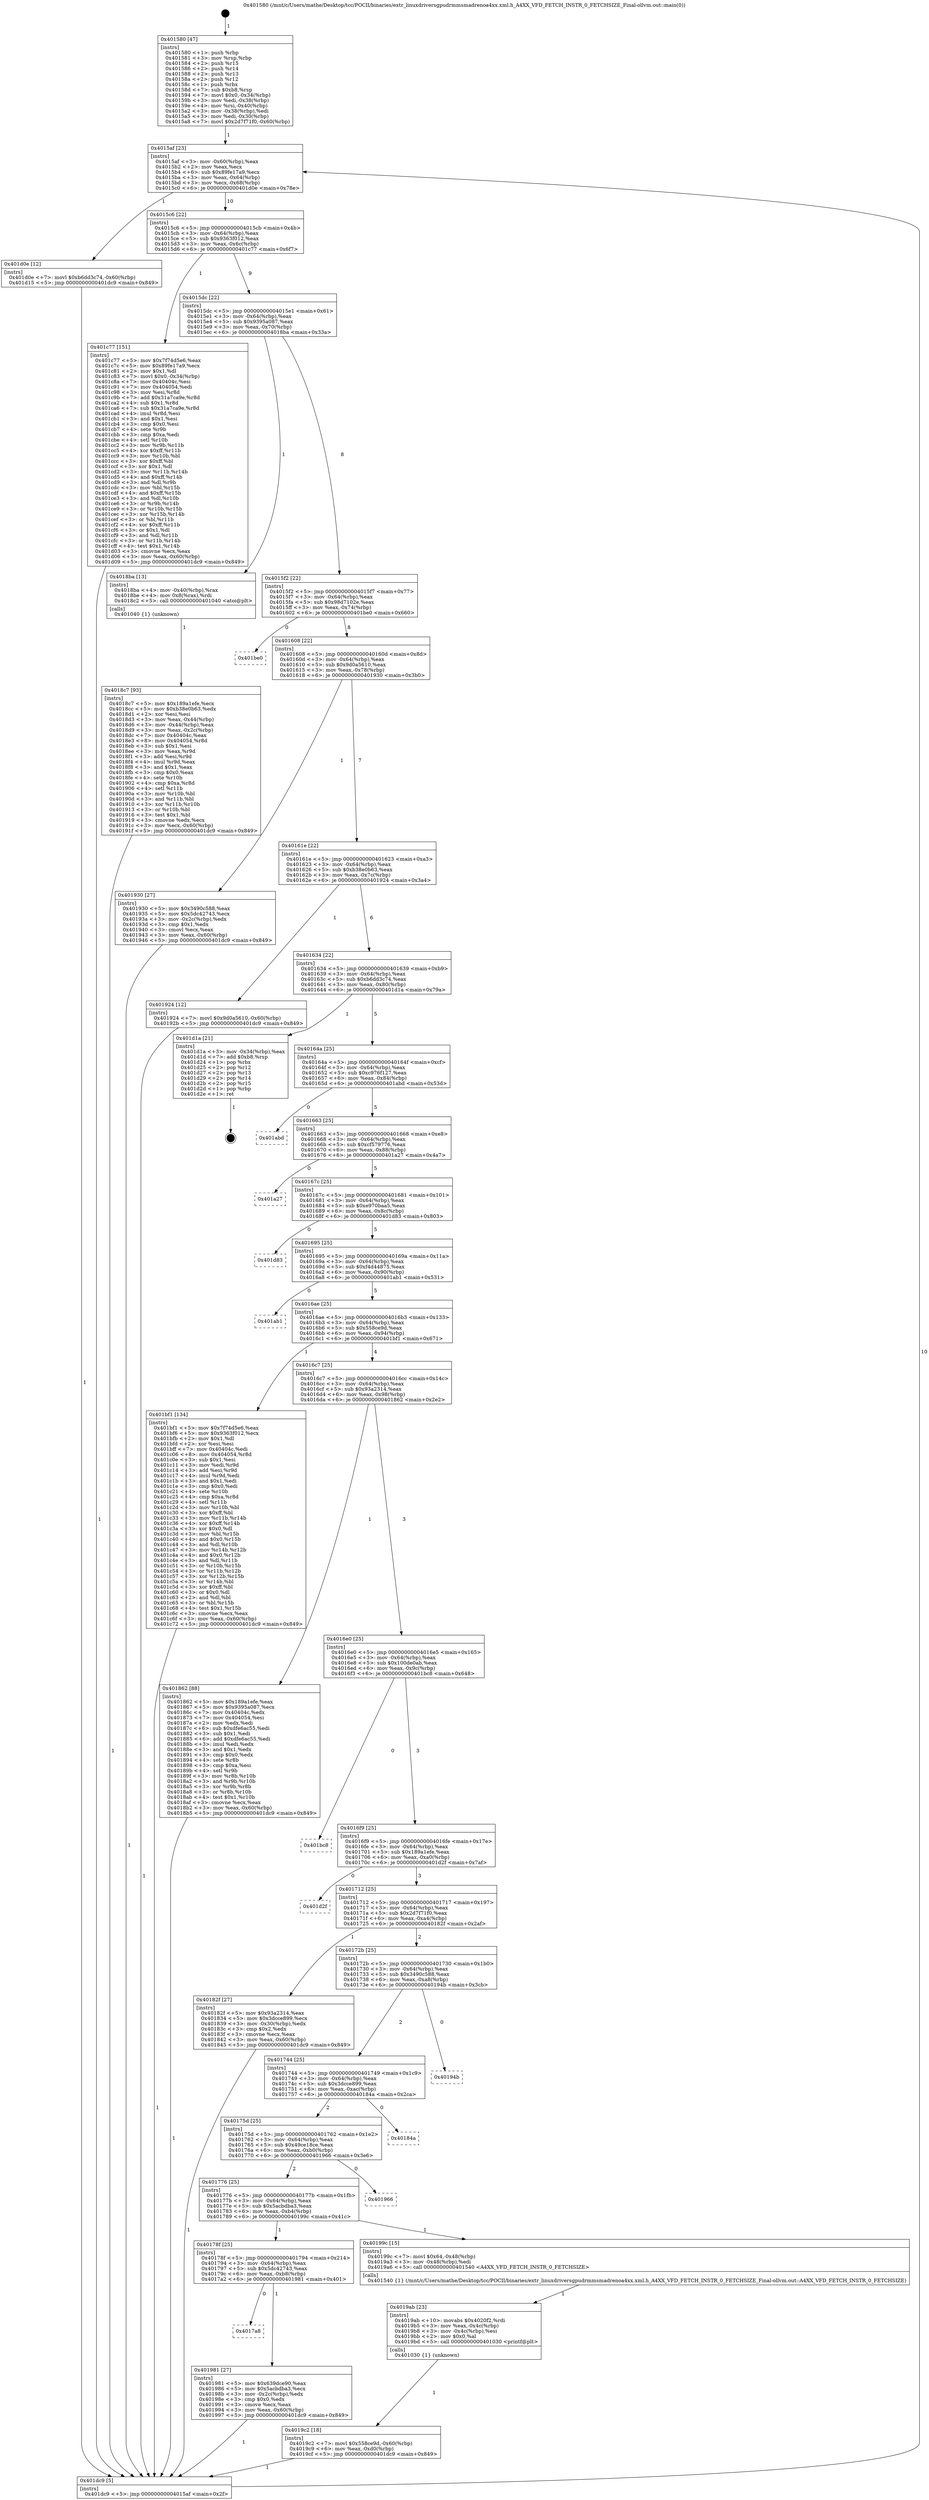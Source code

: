digraph "0x401580" {
  label = "0x401580 (/mnt/c/Users/mathe/Desktop/tcc/POCII/binaries/extr_linuxdriversgpudrmmsmadrenoa4xx.xml.h_A4XX_VFD_FETCH_INSTR_0_FETCHSIZE_Final-ollvm.out::main(0))"
  labelloc = "t"
  node[shape=record]

  Entry [label="",width=0.3,height=0.3,shape=circle,fillcolor=black,style=filled]
  "0x4015af" [label="{
     0x4015af [23]\l
     | [instrs]\l
     &nbsp;&nbsp;0x4015af \<+3\>: mov -0x60(%rbp),%eax\l
     &nbsp;&nbsp;0x4015b2 \<+2\>: mov %eax,%ecx\l
     &nbsp;&nbsp;0x4015b4 \<+6\>: sub $0x89fe17a9,%ecx\l
     &nbsp;&nbsp;0x4015ba \<+3\>: mov %eax,-0x64(%rbp)\l
     &nbsp;&nbsp;0x4015bd \<+3\>: mov %ecx,-0x68(%rbp)\l
     &nbsp;&nbsp;0x4015c0 \<+6\>: je 0000000000401d0e \<main+0x78e\>\l
  }"]
  "0x401d0e" [label="{
     0x401d0e [12]\l
     | [instrs]\l
     &nbsp;&nbsp;0x401d0e \<+7\>: movl $0xb6dd3c74,-0x60(%rbp)\l
     &nbsp;&nbsp;0x401d15 \<+5\>: jmp 0000000000401dc9 \<main+0x849\>\l
  }"]
  "0x4015c6" [label="{
     0x4015c6 [22]\l
     | [instrs]\l
     &nbsp;&nbsp;0x4015c6 \<+5\>: jmp 00000000004015cb \<main+0x4b\>\l
     &nbsp;&nbsp;0x4015cb \<+3\>: mov -0x64(%rbp),%eax\l
     &nbsp;&nbsp;0x4015ce \<+5\>: sub $0x9363f012,%eax\l
     &nbsp;&nbsp;0x4015d3 \<+3\>: mov %eax,-0x6c(%rbp)\l
     &nbsp;&nbsp;0x4015d6 \<+6\>: je 0000000000401c77 \<main+0x6f7\>\l
  }"]
  Exit [label="",width=0.3,height=0.3,shape=circle,fillcolor=black,style=filled,peripheries=2]
  "0x401c77" [label="{
     0x401c77 [151]\l
     | [instrs]\l
     &nbsp;&nbsp;0x401c77 \<+5\>: mov $0x7f74d5e6,%eax\l
     &nbsp;&nbsp;0x401c7c \<+5\>: mov $0x89fe17a9,%ecx\l
     &nbsp;&nbsp;0x401c81 \<+2\>: mov $0x1,%dl\l
     &nbsp;&nbsp;0x401c83 \<+7\>: movl $0x0,-0x34(%rbp)\l
     &nbsp;&nbsp;0x401c8a \<+7\>: mov 0x40404c,%esi\l
     &nbsp;&nbsp;0x401c91 \<+7\>: mov 0x404054,%edi\l
     &nbsp;&nbsp;0x401c98 \<+3\>: mov %esi,%r8d\l
     &nbsp;&nbsp;0x401c9b \<+7\>: add $0x31a7ca9e,%r8d\l
     &nbsp;&nbsp;0x401ca2 \<+4\>: sub $0x1,%r8d\l
     &nbsp;&nbsp;0x401ca6 \<+7\>: sub $0x31a7ca9e,%r8d\l
     &nbsp;&nbsp;0x401cad \<+4\>: imul %r8d,%esi\l
     &nbsp;&nbsp;0x401cb1 \<+3\>: and $0x1,%esi\l
     &nbsp;&nbsp;0x401cb4 \<+3\>: cmp $0x0,%esi\l
     &nbsp;&nbsp;0x401cb7 \<+4\>: sete %r9b\l
     &nbsp;&nbsp;0x401cbb \<+3\>: cmp $0xa,%edi\l
     &nbsp;&nbsp;0x401cbe \<+4\>: setl %r10b\l
     &nbsp;&nbsp;0x401cc2 \<+3\>: mov %r9b,%r11b\l
     &nbsp;&nbsp;0x401cc5 \<+4\>: xor $0xff,%r11b\l
     &nbsp;&nbsp;0x401cc9 \<+3\>: mov %r10b,%bl\l
     &nbsp;&nbsp;0x401ccc \<+3\>: xor $0xff,%bl\l
     &nbsp;&nbsp;0x401ccf \<+3\>: xor $0x1,%dl\l
     &nbsp;&nbsp;0x401cd2 \<+3\>: mov %r11b,%r14b\l
     &nbsp;&nbsp;0x401cd5 \<+4\>: and $0xff,%r14b\l
     &nbsp;&nbsp;0x401cd9 \<+3\>: and %dl,%r9b\l
     &nbsp;&nbsp;0x401cdc \<+3\>: mov %bl,%r15b\l
     &nbsp;&nbsp;0x401cdf \<+4\>: and $0xff,%r15b\l
     &nbsp;&nbsp;0x401ce3 \<+3\>: and %dl,%r10b\l
     &nbsp;&nbsp;0x401ce6 \<+3\>: or %r9b,%r14b\l
     &nbsp;&nbsp;0x401ce9 \<+3\>: or %r10b,%r15b\l
     &nbsp;&nbsp;0x401cec \<+3\>: xor %r15b,%r14b\l
     &nbsp;&nbsp;0x401cef \<+3\>: or %bl,%r11b\l
     &nbsp;&nbsp;0x401cf2 \<+4\>: xor $0xff,%r11b\l
     &nbsp;&nbsp;0x401cf6 \<+3\>: or $0x1,%dl\l
     &nbsp;&nbsp;0x401cf9 \<+3\>: and %dl,%r11b\l
     &nbsp;&nbsp;0x401cfc \<+3\>: or %r11b,%r14b\l
     &nbsp;&nbsp;0x401cff \<+4\>: test $0x1,%r14b\l
     &nbsp;&nbsp;0x401d03 \<+3\>: cmovne %ecx,%eax\l
     &nbsp;&nbsp;0x401d06 \<+3\>: mov %eax,-0x60(%rbp)\l
     &nbsp;&nbsp;0x401d09 \<+5\>: jmp 0000000000401dc9 \<main+0x849\>\l
  }"]
  "0x4015dc" [label="{
     0x4015dc [22]\l
     | [instrs]\l
     &nbsp;&nbsp;0x4015dc \<+5\>: jmp 00000000004015e1 \<main+0x61\>\l
     &nbsp;&nbsp;0x4015e1 \<+3\>: mov -0x64(%rbp),%eax\l
     &nbsp;&nbsp;0x4015e4 \<+5\>: sub $0x9395a087,%eax\l
     &nbsp;&nbsp;0x4015e9 \<+3\>: mov %eax,-0x70(%rbp)\l
     &nbsp;&nbsp;0x4015ec \<+6\>: je 00000000004018ba \<main+0x33a\>\l
  }"]
  "0x4019c2" [label="{
     0x4019c2 [18]\l
     | [instrs]\l
     &nbsp;&nbsp;0x4019c2 \<+7\>: movl $0x558ce9d,-0x60(%rbp)\l
     &nbsp;&nbsp;0x4019c9 \<+6\>: mov %eax,-0xd0(%rbp)\l
     &nbsp;&nbsp;0x4019cf \<+5\>: jmp 0000000000401dc9 \<main+0x849\>\l
  }"]
  "0x4018ba" [label="{
     0x4018ba [13]\l
     | [instrs]\l
     &nbsp;&nbsp;0x4018ba \<+4\>: mov -0x40(%rbp),%rax\l
     &nbsp;&nbsp;0x4018be \<+4\>: mov 0x8(%rax),%rdi\l
     &nbsp;&nbsp;0x4018c2 \<+5\>: call 0000000000401040 \<atoi@plt\>\l
     | [calls]\l
     &nbsp;&nbsp;0x401040 \{1\} (unknown)\l
  }"]
  "0x4015f2" [label="{
     0x4015f2 [22]\l
     | [instrs]\l
     &nbsp;&nbsp;0x4015f2 \<+5\>: jmp 00000000004015f7 \<main+0x77\>\l
     &nbsp;&nbsp;0x4015f7 \<+3\>: mov -0x64(%rbp),%eax\l
     &nbsp;&nbsp;0x4015fa \<+5\>: sub $0x98d7102e,%eax\l
     &nbsp;&nbsp;0x4015ff \<+3\>: mov %eax,-0x74(%rbp)\l
     &nbsp;&nbsp;0x401602 \<+6\>: je 0000000000401be0 \<main+0x660\>\l
  }"]
  "0x4019ab" [label="{
     0x4019ab [23]\l
     | [instrs]\l
     &nbsp;&nbsp;0x4019ab \<+10\>: movabs $0x4020f2,%rdi\l
     &nbsp;&nbsp;0x4019b5 \<+3\>: mov %eax,-0x4c(%rbp)\l
     &nbsp;&nbsp;0x4019b8 \<+3\>: mov -0x4c(%rbp),%esi\l
     &nbsp;&nbsp;0x4019bb \<+2\>: mov $0x0,%al\l
     &nbsp;&nbsp;0x4019bd \<+5\>: call 0000000000401030 \<printf@plt\>\l
     | [calls]\l
     &nbsp;&nbsp;0x401030 \{1\} (unknown)\l
  }"]
  "0x401be0" [label="{
     0x401be0\l
  }", style=dashed]
  "0x401608" [label="{
     0x401608 [22]\l
     | [instrs]\l
     &nbsp;&nbsp;0x401608 \<+5\>: jmp 000000000040160d \<main+0x8d\>\l
     &nbsp;&nbsp;0x40160d \<+3\>: mov -0x64(%rbp),%eax\l
     &nbsp;&nbsp;0x401610 \<+5\>: sub $0x9d0a5610,%eax\l
     &nbsp;&nbsp;0x401615 \<+3\>: mov %eax,-0x78(%rbp)\l
     &nbsp;&nbsp;0x401618 \<+6\>: je 0000000000401930 \<main+0x3b0\>\l
  }"]
  "0x4017a8" [label="{
     0x4017a8\l
  }", style=dashed]
  "0x401930" [label="{
     0x401930 [27]\l
     | [instrs]\l
     &nbsp;&nbsp;0x401930 \<+5\>: mov $0x3490c588,%eax\l
     &nbsp;&nbsp;0x401935 \<+5\>: mov $0x5dc42743,%ecx\l
     &nbsp;&nbsp;0x40193a \<+3\>: mov -0x2c(%rbp),%edx\l
     &nbsp;&nbsp;0x40193d \<+3\>: cmp $0x1,%edx\l
     &nbsp;&nbsp;0x401940 \<+3\>: cmovl %ecx,%eax\l
     &nbsp;&nbsp;0x401943 \<+3\>: mov %eax,-0x60(%rbp)\l
     &nbsp;&nbsp;0x401946 \<+5\>: jmp 0000000000401dc9 \<main+0x849\>\l
  }"]
  "0x40161e" [label="{
     0x40161e [22]\l
     | [instrs]\l
     &nbsp;&nbsp;0x40161e \<+5\>: jmp 0000000000401623 \<main+0xa3\>\l
     &nbsp;&nbsp;0x401623 \<+3\>: mov -0x64(%rbp),%eax\l
     &nbsp;&nbsp;0x401626 \<+5\>: sub $0xb38e0b63,%eax\l
     &nbsp;&nbsp;0x40162b \<+3\>: mov %eax,-0x7c(%rbp)\l
     &nbsp;&nbsp;0x40162e \<+6\>: je 0000000000401924 \<main+0x3a4\>\l
  }"]
  "0x401981" [label="{
     0x401981 [27]\l
     | [instrs]\l
     &nbsp;&nbsp;0x401981 \<+5\>: mov $0x639dce90,%eax\l
     &nbsp;&nbsp;0x401986 \<+5\>: mov $0x5acbdba3,%ecx\l
     &nbsp;&nbsp;0x40198b \<+3\>: mov -0x2c(%rbp),%edx\l
     &nbsp;&nbsp;0x40198e \<+3\>: cmp $0x0,%edx\l
     &nbsp;&nbsp;0x401991 \<+3\>: cmove %ecx,%eax\l
     &nbsp;&nbsp;0x401994 \<+3\>: mov %eax,-0x60(%rbp)\l
     &nbsp;&nbsp;0x401997 \<+5\>: jmp 0000000000401dc9 \<main+0x849\>\l
  }"]
  "0x401924" [label="{
     0x401924 [12]\l
     | [instrs]\l
     &nbsp;&nbsp;0x401924 \<+7\>: movl $0x9d0a5610,-0x60(%rbp)\l
     &nbsp;&nbsp;0x40192b \<+5\>: jmp 0000000000401dc9 \<main+0x849\>\l
  }"]
  "0x401634" [label="{
     0x401634 [22]\l
     | [instrs]\l
     &nbsp;&nbsp;0x401634 \<+5\>: jmp 0000000000401639 \<main+0xb9\>\l
     &nbsp;&nbsp;0x401639 \<+3\>: mov -0x64(%rbp),%eax\l
     &nbsp;&nbsp;0x40163c \<+5\>: sub $0xb6dd3c74,%eax\l
     &nbsp;&nbsp;0x401641 \<+3\>: mov %eax,-0x80(%rbp)\l
     &nbsp;&nbsp;0x401644 \<+6\>: je 0000000000401d1a \<main+0x79a\>\l
  }"]
  "0x40178f" [label="{
     0x40178f [25]\l
     | [instrs]\l
     &nbsp;&nbsp;0x40178f \<+5\>: jmp 0000000000401794 \<main+0x214\>\l
     &nbsp;&nbsp;0x401794 \<+3\>: mov -0x64(%rbp),%eax\l
     &nbsp;&nbsp;0x401797 \<+5\>: sub $0x5dc42743,%eax\l
     &nbsp;&nbsp;0x40179c \<+6\>: mov %eax,-0xb8(%rbp)\l
     &nbsp;&nbsp;0x4017a2 \<+6\>: je 0000000000401981 \<main+0x401\>\l
  }"]
  "0x401d1a" [label="{
     0x401d1a [21]\l
     | [instrs]\l
     &nbsp;&nbsp;0x401d1a \<+3\>: mov -0x34(%rbp),%eax\l
     &nbsp;&nbsp;0x401d1d \<+7\>: add $0xb8,%rsp\l
     &nbsp;&nbsp;0x401d24 \<+1\>: pop %rbx\l
     &nbsp;&nbsp;0x401d25 \<+2\>: pop %r12\l
     &nbsp;&nbsp;0x401d27 \<+2\>: pop %r13\l
     &nbsp;&nbsp;0x401d29 \<+2\>: pop %r14\l
     &nbsp;&nbsp;0x401d2b \<+2\>: pop %r15\l
     &nbsp;&nbsp;0x401d2d \<+1\>: pop %rbp\l
     &nbsp;&nbsp;0x401d2e \<+1\>: ret\l
  }"]
  "0x40164a" [label="{
     0x40164a [25]\l
     | [instrs]\l
     &nbsp;&nbsp;0x40164a \<+5\>: jmp 000000000040164f \<main+0xcf\>\l
     &nbsp;&nbsp;0x40164f \<+3\>: mov -0x64(%rbp),%eax\l
     &nbsp;&nbsp;0x401652 \<+5\>: sub $0xc976f127,%eax\l
     &nbsp;&nbsp;0x401657 \<+6\>: mov %eax,-0x84(%rbp)\l
     &nbsp;&nbsp;0x40165d \<+6\>: je 0000000000401abd \<main+0x53d\>\l
  }"]
  "0x40199c" [label="{
     0x40199c [15]\l
     | [instrs]\l
     &nbsp;&nbsp;0x40199c \<+7\>: movl $0x64,-0x48(%rbp)\l
     &nbsp;&nbsp;0x4019a3 \<+3\>: mov -0x48(%rbp),%edi\l
     &nbsp;&nbsp;0x4019a6 \<+5\>: call 0000000000401540 \<A4XX_VFD_FETCH_INSTR_0_FETCHSIZE\>\l
     | [calls]\l
     &nbsp;&nbsp;0x401540 \{1\} (/mnt/c/Users/mathe/Desktop/tcc/POCII/binaries/extr_linuxdriversgpudrmmsmadrenoa4xx.xml.h_A4XX_VFD_FETCH_INSTR_0_FETCHSIZE_Final-ollvm.out::A4XX_VFD_FETCH_INSTR_0_FETCHSIZE)\l
  }"]
  "0x401abd" [label="{
     0x401abd\l
  }", style=dashed]
  "0x401663" [label="{
     0x401663 [25]\l
     | [instrs]\l
     &nbsp;&nbsp;0x401663 \<+5\>: jmp 0000000000401668 \<main+0xe8\>\l
     &nbsp;&nbsp;0x401668 \<+3\>: mov -0x64(%rbp),%eax\l
     &nbsp;&nbsp;0x40166b \<+5\>: sub $0xcf579776,%eax\l
     &nbsp;&nbsp;0x401670 \<+6\>: mov %eax,-0x88(%rbp)\l
     &nbsp;&nbsp;0x401676 \<+6\>: je 0000000000401a27 \<main+0x4a7\>\l
  }"]
  "0x401776" [label="{
     0x401776 [25]\l
     | [instrs]\l
     &nbsp;&nbsp;0x401776 \<+5\>: jmp 000000000040177b \<main+0x1fb\>\l
     &nbsp;&nbsp;0x40177b \<+3\>: mov -0x64(%rbp),%eax\l
     &nbsp;&nbsp;0x40177e \<+5\>: sub $0x5acbdba3,%eax\l
     &nbsp;&nbsp;0x401783 \<+6\>: mov %eax,-0xb4(%rbp)\l
     &nbsp;&nbsp;0x401789 \<+6\>: je 000000000040199c \<main+0x41c\>\l
  }"]
  "0x401a27" [label="{
     0x401a27\l
  }", style=dashed]
  "0x40167c" [label="{
     0x40167c [25]\l
     | [instrs]\l
     &nbsp;&nbsp;0x40167c \<+5\>: jmp 0000000000401681 \<main+0x101\>\l
     &nbsp;&nbsp;0x401681 \<+3\>: mov -0x64(%rbp),%eax\l
     &nbsp;&nbsp;0x401684 \<+5\>: sub $0xe970baa5,%eax\l
     &nbsp;&nbsp;0x401689 \<+6\>: mov %eax,-0x8c(%rbp)\l
     &nbsp;&nbsp;0x40168f \<+6\>: je 0000000000401d83 \<main+0x803\>\l
  }"]
  "0x401966" [label="{
     0x401966\l
  }", style=dashed]
  "0x401d83" [label="{
     0x401d83\l
  }", style=dashed]
  "0x401695" [label="{
     0x401695 [25]\l
     | [instrs]\l
     &nbsp;&nbsp;0x401695 \<+5\>: jmp 000000000040169a \<main+0x11a\>\l
     &nbsp;&nbsp;0x40169a \<+3\>: mov -0x64(%rbp),%eax\l
     &nbsp;&nbsp;0x40169d \<+5\>: sub $0xf4d44875,%eax\l
     &nbsp;&nbsp;0x4016a2 \<+6\>: mov %eax,-0x90(%rbp)\l
     &nbsp;&nbsp;0x4016a8 \<+6\>: je 0000000000401ab1 \<main+0x531\>\l
  }"]
  "0x40175d" [label="{
     0x40175d [25]\l
     | [instrs]\l
     &nbsp;&nbsp;0x40175d \<+5\>: jmp 0000000000401762 \<main+0x1e2\>\l
     &nbsp;&nbsp;0x401762 \<+3\>: mov -0x64(%rbp),%eax\l
     &nbsp;&nbsp;0x401765 \<+5\>: sub $0x49ce18ce,%eax\l
     &nbsp;&nbsp;0x40176a \<+6\>: mov %eax,-0xb0(%rbp)\l
     &nbsp;&nbsp;0x401770 \<+6\>: je 0000000000401966 \<main+0x3e6\>\l
  }"]
  "0x401ab1" [label="{
     0x401ab1\l
  }", style=dashed]
  "0x4016ae" [label="{
     0x4016ae [25]\l
     | [instrs]\l
     &nbsp;&nbsp;0x4016ae \<+5\>: jmp 00000000004016b3 \<main+0x133\>\l
     &nbsp;&nbsp;0x4016b3 \<+3\>: mov -0x64(%rbp),%eax\l
     &nbsp;&nbsp;0x4016b6 \<+5\>: sub $0x558ce9d,%eax\l
     &nbsp;&nbsp;0x4016bb \<+6\>: mov %eax,-0x94(%rbp)\l
     &nbsp;&nbsp;0x4016c1 \<+6\>: je 0000000000401bf1 \<main+0x671\>\l
  }"]
  "0x40184a" [label="{
     0x40184a\l
  }", style=dashed]
  "0x401bf1" [label="{
     0x401bf1 [134]\l
     | [instrs]\l
     &nbsp;&nbsp;0x401bf1 \<+5\>: mov $0x7f74d5e6,%eax\l
     &nbsp;&nbsp;0x401bf6 \<+5\>: mov $0x9363f012,%ecx\l
     &nbsp;&nbsp;0x401bfb \<+2\>: mov $0x1,%dl\l
     &nbsp;&nbsp;0x401bfd \<+2\>: xor %esi,%esi\l
     &nbsp;&nbsp;0x401bff \<+7\>: mov 0x40404c,%edi\l
     &nbsp;&nbsp;0x401c06 \<+8\>: mov 0x404054,%r8d\l
     &nbsp;&nbsp;0x401c0e \<+3\>: sub $0x1,%esi\l
     &nbsp;&nbsp;0x401c11 \<+3\>: mov %edi,%r9d\l
     &nbsp;&nbsp;0x401c14 \<+3\>: add %esi,%r9d\l
     &nbsp;&nbsp;0x401c17 \<+4\>: imul %r9d,%edi\l
     &nbsp;&nbsp;0x401c1b \<+3\>: and $0x1,%edi\l
     &nbsp;&nbsp;0x401c1e \<+3\>: cmp $0x0,%edi\l
     &nbsp;&nbsp;0x401c21 \<+4\>: sete %r10b\l
     &nbsp;&nbsp;0x401c25 \<+4\>: cmp $0xa,%r8d\l
     &nbsp;&nbsp;0x401c29 \<+4\>: setl %r11b\l
     &nbsp;&nbsp;0x401c2d \<+3\>: mov %r10b,%bl\l
     &nbsp;&nbsp;0x401c30 \<+3\>: xor $0xff,%bl\l
     &nbsp;&nbsp;0x401c33 \<+3\>: mov %r11b,%r14b\l
     &nbsp;&nbsp;0x401c36 \<+4\>: xor $0xff,%r14b\l
     &nbsp;&nbsp;0x401c3a \<+3\>: xor $0x0,%dl\l
     &nbsp;&nbsp;0x401c3d \<+3\>: mov %bl,%r15b\l
     &nbsp;&nbsp;0x401c40 \<+4\>: and $0x0,%r15b\l
     &nbsp;&nbsp;0x401c44 \<+3\>: and %dl,%r10b\l
     &nbsp;&nbsp;0x401c47 \<+3\>: mov %r14b,%r12b\l
     &nbsp;&nbsp;0x401c4a \<+4\>: and $0x0,%r12b\l
     &nbsp;&nbsp;0x401c4e \<+3\>: and %dl,%r11b\l
     &nbsp;&nbsp;0x401c51 \<+3\>: or %r10b,%r15b\l
     &nbsp;&nbsp;0x401c54 \<+3\>: or %r11b,%r12b\l
     &nbsp;&nbsp;0x401c57 \<+3\>: xor %r12b,%r15b\l
     &nbsp;&nbsp;0x401c5a \<+3\>: or %r14b,%bl\l
     &nbsp;&nbsp;0x401c5d \<+3\>: xor $0xff,%bl\l
     &nbsp;&nbsp;0x401c60 \<+3\>: or $0x0,%dl\l
     &nbsp;&nbsp;0x401c63 \<+2\>: and %dl,%bl\l
     &nbsp;&nbsp;0x401c65 \<+3\>: or %bl,%r15b\l
     &nbsp;&nbsp;0x401c68 \<+4\>: test $0x1,%r15b\l
     &nbsp;&nbsp;0x401c6c \<+3\>: cmovne %ecx,%eax\l
     &nbsp;&nbsp;0x401c6f \<+3\>: mov %eax,-0x60(%rbp)\l
     &nbsp;&nbsp;0x401c72 \<+5\>: jmp 0000000000401dc9 \<main+0x849\>\l
  }"]
  "0x4016c7" [label="{
     0x4016c7 [25]\l
     | [instrs]\l
     &nbsp;&nbsp;0x4016c7 \<+5\>: jmp 00000000004016cc \<main+0x14c\>\l
     &nbsp;&nbsp;0x4016cc \<+3\>: mov -0x64(%rbp),%eax\l
     &nbsp;&nbsp;0x4016cf \<+5\>: sub $0x93a2314,%eax\l
     &nbsp;&nbsp;0x4016d4 \<+6\>: mov %eax,-0x98(%rbp)\l
     &nbsp;&nbsp;0x4016da \<+6\>: je 0000000000401862 \<main+0x2e2\>\l
  }"]
  "0x401744" [label="{
     0x401744 [25]\l
     | [instrs]\l
     &nbsp;&nbsp;0x401744 \<+5\>: jmp 0000000000401749 \<main+0x1c9\>\l
     &nbsp;&nbsp;0x401749 \<+3\>: mov -0x64(%rbp),%eax\l
     &nbsp;&nbsp;0x40174c \<+5\>: sub $0x3dcce899,%eax\l
     &nbsp;&nbsp;0x401751 \<+6\>: mov %eax,-0xac(%rbp)\l
     &nbsp;&nbsp;0x401757 \<+6\>: je 000000000040184a \<main+0x2ca\>\l
  }"]
  "0x401862" [label="{
     0x401862 [88]\l
     | [instrs]\l
     &nbsp;&nbsp;0x401862 \<+5\>: mov $0x189a1efe,%eax\l
     &nbsp;&nbsp;0x401867 \<+5\>: mov $0x9395a087,%ecx\l
     &nbsp;&nbsp;0x40186c \<+7\>: mov 0x40404c,%edx\l
     &nbsp;&nbsp;0x401873 \<+7\>: mov 0x404054,%esi\l
     &nbsp;&nbsp;0x40187a \<+2\>: mov %edx,%edi\l
     &nbsp;&nbsp;0x40187c \<+6\>: sub $0xdfe6ac55,%edi\l
     &nbsp;&nbsp;0x401882 \<+3\>: sub $0x1,%edi\l
     &nbsp;&nbsp;0x401885 \<+6\>: add $0xdfe6ac55,%edi\l
     &nbsp;&nbsp;0x40188b \<+3\>: imul %edi,%edx\l
     &nbsp;&nbsp;0x40188e \<+3\>: and $0x1,%edx\l
     &nbsp;&nbsp;0x401891 \<+3\>: cmp $0x0,%edx\l
     &nbsp;&nbsp;0x401894 \<+4\>: sete %r8b\l
     &nbsp;&nbsp;0x401898 \<+3\>: cmp $0xa,%esi\l
     &nbsp;&nbsp;0x40189b \<+4\>: setl %r9b\l
     &nbsp;&nbsp;0x40189f \<+3\>: mov %r8b,%r10b\l
     &nbsp;&nbsp;0x4018a2 \<+3\>: and %r9b,%r10b\l
     &nbsp;&nbsp;0x4018a5 \<+3\>: xor %r9b,%r8b\l
     &nbsp;&nbsp;0x4018a8 \<+3\>: or %r8b,%r10b\l
     &nbsp;&nbsp;0x4018ab \<+4\>: test $0x1,%r10b\l
     &nbsp;&nbsp;0x4018af \<+3\>: cmovne %ecx,%eax\l
     &nbsp;&nbsp;0x4018b2 \<+3\>: mov %eax,-0x60(%rbp)\l
     &nbsp;&nbsp;0x4018b5 \<+5\>: jmp 0000000000401dc9 \<main+0x849\>\l
  }"]
  "0x4016e0" [label="{
     0x4016e0 [25]\l
     | [instrs]\l
     &nbsp;&nbsp;0x4016e0 \<+5\>: jmp 00000000004016e5 \<main+0x165\>\l
     &nbsp;&nbsp;0x4016e5 \<+3\>: mov -0x64(%rbp),%eax\l
     &nbsp;&nbsp;0x4016e8 \<+5\>: sub $0x100de0ab,%eax\l
     &nbsp;&nbsp;0x4016ed \<+6\>: mov %eax,-0x9c(%rbp)\l
     &nbsp;&nbsp;0x4016f3 \<+6\>: je 0000000000401bc8 \<main+0x648\>\l
  }"]
  "0x40194b" [label="{
     0x40194b\l
  }", style=dashed]
  "0x401bc8" [label="{
     0x401bc8\l
  }", style=dashed]
  "0x4016f9" [label="{
     0x4016f9 [25]\l
     | [instrs]\l
     &nbsp;&nbsp;0x4016f9 \<+5\>: jmp 00000000004016fe \<main+0x17e\>\l
     &nbsp;&nbsp;0x4016fe \<+3\>: mov -0x64(%rbp),%eax\l
     &nbsp;&nbsp;0x401701 \<+5\>: sub $0x189a1efe,%eax\l
     &nbsp;&nbsp;0x401706 \<+6\>: mov %eax,-0xa0(%rbp)\l
     &nbsp;&nbsp;0x40170c \<+6\>: je 0000000000401d2f \<main+0x7af\>\l
  }"]
  "0x4018c7" [label="{
     0x4018c7 [93]\l
     | [instrs]\l
     &nbsp;&nbsp;0x4018c7 \<+5\>: mov $0x189a1efe,%ecx\l
     &nbsp;&nbsp;0x4018cc \<+5\>: mov $0xb38e0b63,%edx\l
     &nbsp;&nbsp;0x4018d1 \<+2\>: xor %esi,%esi\l
     &nbsp;&nbsp;0x4018d3 \<+3\>: mov %eax,-0x44(%rbp)\l
     &nbsp;&nbsp;0x4018d6 \<+3\>: mov -0x44(%rbp),%eax\l
     &nbsp;&nbsp;0x4018d9 \<+3\>: mov %eax,-0x2c(%rbp)\l
     &nbsp;&nbsp;0x4018dc \<+7\>: mov 0x40404c,%eax\l
     &nbsp;&nbsp;0x4018e3 \<+8\>: mov 0x404054,%r8d\l
     &nbsp;&nbsp;0x4018eb \<+3\>: sub $0x1,%esi\l
     &nbsp;&nbsp;0x4018ee \<+3\>: mov %eax,%r9d\l
     &nbsp;&nbsp;0x4018f1 \<+3\>: add %esi,%r9d\l
     &nbsp;&nbsp;0x4018f4 \<+4\>: imul %r9d,%eax\l
     &nbsp;&nbsp;0x4018f8 \<+3\>: and $0x1,%eax\l
     &nbsp;&nbsp;0x4018fb \<+3\>: cmp $0x0,%eax\l
     &nbsp;&nbsp;0x4018fe \<+4\>: sete %r10b\l
     &nbsp;&nbsp;0x401902 \<+4\>: cmp $0xa,%r8d\l
     &nbsp;&nbsp;0x401906 \<+4\>: setl %r11b\l
     &nbsp;&nbsp;0x40190a \<+3\>: mov %r10b,%bl\l
     &nbsp;&nbsp;0x40190d \<+3\>: and %r11b,%bl\l
     &nbsp;&nbsp;0x401910 \<+3\>: xor %r11b,%r10b\l
     &nbsp;&nbsp;0x401913 \<+3\>: or %r10b,%bl\l
     &nbsp;&nbsp;0x401916 \<+3\>: test $0x1,%bl\l
     &nbsp;&nbsp;0x401919 \<+3\>: cmovne %edx,%ecx\l
     &nbsp;&nbsp;0x40191c \<+3\>: mov %ecx,-0x60(%rbp)\l
     &nbsp;&nbsp;0x40191f \<+5\>: jmp 0000000000401dc9 \<main+0x849\>\l
  }"]
  "0x401d2f" [label="{
     0x401d2f\l
  }", style=dashed]
  "0x401712" [label="{
     0x401712 [25]\l
     | [instrs]\l
     &nbsp;&nbsp;0x401712 \<+5\>: jmp 0000000000401717 \<main+0x197\>\l
     &nbsp;&nbsp;0x401717 \<+3\>: mov -0x64(%rbp),%eax\l
     &nbsp;&nbsp;0x40171a \<+5\>: sub $0x2d7f71f0,%eax\l
     &nbsp;&nbsp;0x40171f \<+6\>: mov %eax,-0xa4(%rbp)\l
     &nbsp;&nbsp;0x401725 \<+6\>: je 000000000040182f \<main+0x2af\>\l
  }"]
  "0x401580" [label="{
     0x401580 [47]\l
     | [instrs]\l
     &nbsp;&nbsp;0x401580 \<+1\>: push %rbp\l
     &nbsp;&nbsp;0x401581 \<+3\>: mov %rsp,%rbp\l
     &nbsp;&nbsp;0x401584 \<+2\>: push %r15\l
     &nbsp;&nbsp;0x401586 \<+2\>: push %r14\l
     &nbsp;&nbsp;0x401588 \<+2\>: push %r13\l
     &nbsp;&nbsp;0x40158a \<+2\>: push %r12\l
     &nbsp;&nbsp;0x40158c \<+1\>: push %rbx\l
     &nbsp;&nbsp;0x40158d \<+7\>: sub $0xb8,%rsp\l
     &nbsp;&nbsp;0x401594 \<+7\>: movl $0x0,-0x34(%rbp)\l
     &nbsp;&nbsp;0x40159b \<+3\>: mov %edi,-0x38(%rbp)\l
     &nbsp;&nbsp;0x40159e \<+4\>: mov %rsi,-0x40(%rbp)\l
     &nbsp;&nbsp;0x4015a2 \<+3\>: mov -0x38(%rbp),%edi\l
     &nbsp;&nbsp;0x4015a5 \<+3\>: mov %edi,-0x30(%rbp)\l
     &nbsp;&nbsp;0x4015a8 \<+7\>: movl $0x2d7f71f0,-0x60(%rbp)\l
  }"]
  "0x40182f" [label="{
     0x40182f [27]\l
     | [instrs]\l
     &nbsp;&nbsp;0x40182f \<+5\>: mov $0x93a2314,%eax\l
     &nbsp;&nbsp;0x401834 \<+5\>: mov $0x3dcce899,%ecx\l
     &nbsp;&nbsp;0x401839 \<+3\>: mov -0x30(%rbp),%edx\l
     &nbsp;&nbsp;0x40183c \<+3\>: cmp $0x2,%edx\l
     &nbsp;&nbsp;0x40183f \<+3\>: cmovne %ecx,%eax\l
     &nbsp;&nbsp;0x401842 \<+3\>: mov %eax,-0x60(%rbp)\l
     &nbsp;&nbsp;0x401845 \<+5\>: jmp 0000000000401dc9 \<main+0x849\>\l
  }"]
  "0x40172b" [label="{
     0x40172b [25]\l
     | [instrs]\l
     &nbsp;&nbsp;0x40172b \<+5\>: jmp 0000000000401730 \<main+0x1b0\>\l
     &nbsp;&nbsp;0x401730 \<+3\>: mov -0x64(%rbp),%eax\l
     &nbsp;&nbsp;0x401733 \<+5\>: sub $0x3490c588,%eax\l
     &nbsp;&nbsp;0x401738 \<+6\>: mov %eax,-0xa8(%rbp)\l
     &nbsp;&nbsp;0x40173e \<+6\>: je 000000000040194b \<main+0x3cb\>\l
  }"]
  "0x401dc9" [label="{
     0x401dc9 [5]\l
     | [instrs]\l
     &nbsp;&nbsp;0x401dc9 \<+5\>: jmp 00000000004015af \<main+0x2f\>\l
  }"]
  Entry -> "0x401580" [label=" 1"]
  "0x4015af" -> "0x401d0e" [label=" 1"]
  "0x4015af" -> "0x4015c6" [label=" 10"]
  "0x401d1a" -> Exit [label=" 1"]
  "0x4015c6" -> "0x401c77" [label=" 1"]
  "0x4015c6" -> "0x4015dc" [label=" 9"]
  "0x401d0e" -> "0x401dc9" [label=" 1"]
  "0x4015dc" -> "0x4018ba" [label=" 1"]
  "0x4015dc" -> "0x4015f2" [label=" 8"]
  "0x401c77" -> "0x401dc9" [label=" 1"]
  "0x4015f2" -> "0x401be0" [label=" 0"]
  "0x4015f2" -> "0x401608" [label=" 8"]
  "0x401bf1" -> "0x401dc9" [label=" 1"]
  "0x401608" -> "0x401930" [label=" 1"]
  "0x401608" -> "0x40161e" [label=" 7"]
  "0x4019c2" -> "0x401dc9" [label=" 1"]
  "0x40161e" -> "0x401924" [label=" 1"]
  "0x40161e" -> "0x401634" [label=" 6"]
  "0x4019ab" -> "0x4019c2" [label=" 1"]
  "0x401634" -> "0x401d1a" [label=" 1"]
  "0x401634" -> "0x40164a" [label=" 5"]
  "0x401981" -> "0x401dc9" [label=" 1"]
  "0x40164a" -> "0x401abd" [label=" 0"]
  "0x40164a" -> "0x401663" [label=" 5"]
  "0x40178f" -> "0x4017a8" [label=" 0"]
  "0x401663" -> "0x401a27" [label=" 0"]
  "0x401663" -> "0x40167c" [label=" 5"]
  "0x40199c" -> "0x4019ab" [label=" 1"]
  "0x40167c" -> "0x401d83" [label=" 0"]
  "0x40167c" -> "0x401695" [label=" 5"]
  "0x401776" -> "0x40178f" [label=" 1"]
  "0x401695" -> "0x401ab1" [label=" 0"]
  "0x401695" -> "0x4016ae" [label=" 5"]
  "0x40178f" -> "0x401981" [label=" 1"]
  "0x4016ae" -> "0x401bf1" [label=" 1"]
  "0x4016ae" -> "0x4016c7" [label=" 4"]
  "0x40175d" -> "0x401776" [label=" 2"]
  "0x4016c7" -> "0x401862" [label=" 1"]
  "0x4016c7" -> "0x4016e0" [label=" 3"]
  "0x401776" -> "0x40199c" [label=" 1"]
  "0x4016e0" -> "0x401bc8" [label=" 0"]
  "0x4016e0" -> "0x4016f9" [label=" 3"]
  "0x401744" -> "0x40175d" [label=" 2"]
  "0x4016f9" -> "0x401d2f" [label=" 0"]
  "0x4016f9" -> "0x401712" [label=" 3"]
  "0x40175d" -> "0x401966" [label=" 0"]
  "0x401712" -> "0x40182f" [label=" 1"]
  "0x401712" -> "0x40172b" [label=" 2"]
  "0x40182f" -> "0x401dc9" [label=" 1"]
  "0x401580" -> "0x4015af" [label=" 1"]
  "0x401dc9" -> "0x4015af" [label=" 10"]
  "0x401862" -> "0x401dc9" [label=" 1"]
  "0x4018ba" -> "0x4018c7" [label=" 1"]
  "0x4018c7" -> "0x401dc9" [label=" 1"]
  "0x401924" -> "0x401dc9" [label=" 1"]
  "0x401930" -> "0x401dc9" [label=" 1"]
  "0x401744" -> "0x40184a" [label=" 0"]
  "0x40172b" -> "0x40194b" [label=" 0"]
  "0x40172b" -> "0x401744" [label=" 2"]
}
